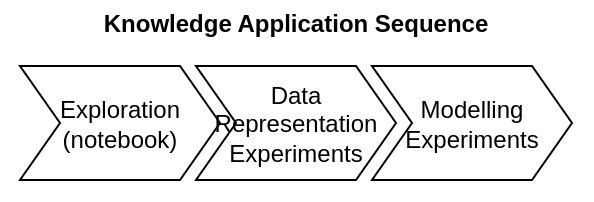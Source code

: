 <mxfile version="23.0.2" type="device">
  <diagram name="Page-1" id="Zbb-t4kLZANxEtJMgPLe">
    <mxGraphModel dx="937" dy="684" grid="1" gridSize="10" guides="1" tooltips="1" connect="1" arrows="1" fold="1" page="1" pageScale="1" pageWidth="827" pageHeight="1169" math="0" shadow="0">
      <root>
        <mxCell id="0" />
        <mxCell id="1" parent="0" />
        <mxCell id="iImu0-DjufisWt-f5Ppx-1" value="Knowledge Application Sequence" style="swimlane;childLayout=stackLayout;horizontal=1;fillColor=none;horizontalStack=1;resizeParent=1;resizeParentMax=0;resizeLast=0;collapsible=0;strokeColor=none;stackBorder=10;stackSpacing=-12;resizable=1;align=center;points=[];whiteSpace=wrap;html=1;" vertex="1" parent="1">
          <mxGeometry x="220" y="160" width="296" height="100" as="geometry" />
        </mxCell>
        <mxCell id="iImu0-DjufisWt-f5Ppx-2" value="Exploration&lt;br&gt;(notebook)" style="shape=step;perimeter=stepPerimeter;fixedSize=1;points=[];whiteSpace=wrap;html=1;" vertex="1" parent="iImu0-DjufisWt-f5Ppx-1">
          <mxGeometry x="10" y="33" width="100" height="57" as="geometry" />
        </mxCell>
        <mxCell id="iImu0-DjufisWt-f5Ppx-3" value="Data&lt;br&gt;Representation&lt;br&gt;Experiments" style="shape=step;perimeter=stepPerimeter;fixedSize=1;points=[];whiteSpace=wrap;html=1;" vertex="1" parent="iImu0-DjufisWt-f5Ppx-1">
          <mxGeometry x="98" y="33" width="100" height="57" as="geometry" />
        </mxCell>
        <mxCell id="iImu0-DjufisWt-f5Ppx-4" value="Modelling&lt;br&gt;Experiments" style="shape=step;perimeter=stepPerimeter;fixedSize=1;points=[];whiteSpace=wrap;html=1;" vertex="1" parent="iImu0-DjufisWt-f5Ppx-1">
          <mxGeometry x="186" y="33" width="100" height="57" as="geometry" />
        </mxCell>
      </root>
    </mxGraphModel>
  </diagram>
</mxfile>
